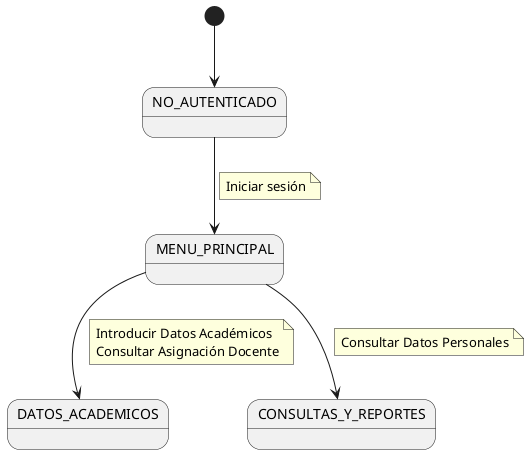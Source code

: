 @startuml

state "NO_AUTENTICADO" as NoAuth
state "MENU_PRINCIPAL" as Menu
state "DATOS_ACADEMICOS" as Acad
state "CONSULTAS_Y_REPORTES" as Cons

[*] --> NoAuth

NoAuth --> Menu
    note on link
        Iniciar sesión
    end note

Menu --> Acad
    note on link
        Introducir Datos Académicos
        Consultar Asignación Docente
    end note

Menu --> Cons
    note on link
       Consultar Datos Personales
    end note

@enduml